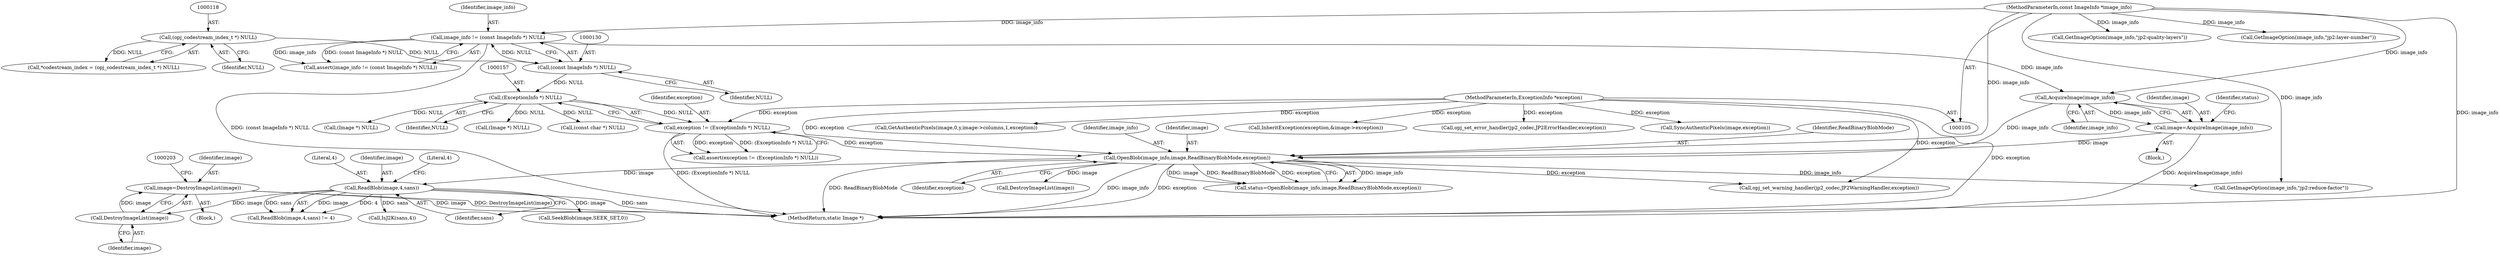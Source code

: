 digraph "0_ImageMagick_b0c5222ce31e8f941fa02ff9c7a040fb2db30dbc@pointer" {
"1000197" [label="(Call,image=DestroyImageList(image))"];
"1000199" [label="(Call,DestroyImageList(image))"];
"1000191" [label="(Call,ReadBlob(image,4,sans))"];
"1000171" [label="(Call,OpenBlob(image_info,image,ReadBinaryBlobMode,exception))"];
"1000167" [label="(Call,AcquireImage(image_info))"];
"1000127" [label="(Call,image_info != (const ImageInfo *) NULL)"];
"1000106" [label="(MethodParameterIn,const ImageInfo *image_info)"];
"1000129" [label="(Call,(const ImageInfo *) NULL)"];
"1000117" [label="(Call,(opj_codestream_index_t *) NULL)"];
"1000165" [label="(Call,image=AcquireImage(image_info))"];
"1000154" [label="(Call,exception != (ExceptionInfo *) NULL)"];
"1000107" [label="(MethodParameterIn,ExceptionInfo *exception)"];
"1000156" [label="(Call,(ExceptionInfo *) NULL)"];
"1000199" [label="(Call,DestroyImageList(image))"];
"1000202" [label="(Call,(Image *) NULL)"];
"1000128" [label="(Identifier,image_info)"];
"1000170" [label="(Identifier,status)"];
"1000166" [label="(Identifier,image)"];
"1000158" [label="(Identifier,NULL)"];
"1000174" [label="(Identifier,ReadBinaryBlobMode)"];
"1000169" [label="(Call,status=OpenBlob(image_info,image,ReadBinaryBlobMode,exception))"];
"1000269" [label="(Call,GetImageOption(image_info,\"jp2:quality-layers\"))"];
"1000107" [label="(MethodParameterIn,ExceptionInfo *exception)"];
"1000153" [label="(Call,assert(exception != (ExceptionInfo *) NULL))"];
"1000186" [label="(Call,(Image *) NULL)"];
"1000207" [label="(Call,SeekBlob(image,SEEK_SET,0))"];
"1000106" [label="(MethodParameterIn,const ImageInfo *image_info)"];
"1000252" [label="(Call,GetImageOption(image_info,\"jp2:reduce-factor\"))"];
"1000194" [label="(Identifier,sans)"];
"1000119" [label="(Identifier,NULL)"];
"1000981" [label="(Call,SyncAuthenticPixels(image,exception))"];
"1000172" [label="(Identifier,image_info)"];
"1000175" [label="(Identifier,exception)"];
"1000197" [label="(Call,image=DestroyImageList(image))"];
"1000239" [label="(Call,opj_set_warning_handler(jp2_codec,JP2WarningHandler,exception))"];
"1000131" [label="(Identifier,NULL)"];
"1000773" [label="(Call,GetAuthenticPixels(image,0,y,image->columns,1,exception))"];
"1001016" [label="(MethodReturn,static Image *)"];
"1000653" [label="(Call,InheritException(exception,&image->exception))"];
"1000126" [label="(Call,assert(image_info != (const ImageInfo *) NULL))"];
"1000191" [label="(Call,ReadBlob(image,4,sans))"];
"1000280" [label="(Call,GetImageOption(image_info,\"jp2:layer-number\"))"];
"1000154" [label="(Call,exception != (ExceptionInfo *) NULL)"];
"1000127" [label="(Call,image_info != (const ImageInfo *) NULL)"];
"1000190" [label="(Call,ReadBlob(image,4,sans) != 4)"];
"1000196" [label="(Block,)"];
"1000155" [label="(Identifier,exception)"];
"1000115" [label="(Call,*codestream_index = (opj_codestream_index_t *) NULL)"];
"1000193" [label="(Literal,4)"];
"1000165" [label="(Call,image=AcquireImage(image_info))"];
"1000156" [label="(Call,(ExceptionInfo *) NULL)"];
"1000192" [label="(Identifier,image)"];
"1000117" [label="(Call,(opj_codestream_index_t *) NULL)"];
"1000183" [label="(Call,DestroyImageList(image))"];
"1000129" [label="(Call,(const ImageInfo *) NULL)"];
"1000200" [label="(Identifier,image)"];
"1000108" [label="(Block,)"];
"1000243" [label="(Call,opj_set_error_handler(jp2_codec,JP2ErrorHandler,exception))"];
"1000167" [label="(Call,AcquireImage(image_info))"];
"1000195" [label="(Literal,4)"];
"1000168" [label="(Identifier,image_info)"];
"1000173" [label="(Identifier,image)"];
"1000198" [label="(Identifier,image)"];
"1000226" [label="(Call,IsJ2K(sans,4))"];
"1000258" [label="(Call,(const char *) NULL)"];
"1000171" [label="(Call,OpenBlob(image_info,image,ReadBinaryBlobMode,exception))"];
"1000197" -> "1000196"  [label="AST: "];
"1000197" -> "1000199"  [label="CFG: "];
"1000198" -> "1000197"  [label="AST: "];
"1000199" -> "1000197"  [label="AST: "];
"1000203" -> "1000197"  [label="CFG: "];
"1000197" -> "1001016"  [label="DDG: DestroyImageList(image)"];
"1000197" -> "1001016"  [label="DDG: image"];
"1000199" -> "1000197"  [label="DDG: image"];
"1000199" -> "1000200"  [label="CFG: "];
"1000200" -> "1000199"  [label="AST: "];
"1000191" -> "1000199"  [label="DDG: image"];
"1000191" -> "1000190"  [label="AST: "];
"1000191" -> "1000194"  [label="CFG: "];
"1000192" -> "1000191"  [label="AST: "];
"1000193" -> "1000191"  [label="AST: "];
"1000194" -> "1000191"  [label="AST: "];
"1000195" -> "1000191"  [label="CFG: "];
"1000191" -> "1001016"  [label="DDG: sans"];
"1000191" -> "1000190"  [label="DDG: image"];
"1000191" -> "1000190"  [label="DDG: 4"];
"1000191" -> "1000190"  [label="DDG: sans"];
"1000171" -> "1000191"  [label="DDG: image"];
"1000191" -> "1000207"  [label="DDG: image"];
"1000191" -> "1000226"  [label="DDG: sans"];
"1000171" -> "1000169"  [label="AST: "];
"1000171" -> "1000175"  [label="CFG: "];
"1000172" -> "1000171"  [label="AST: "];
"1000173" -> "1000171"  [label="AST: "];
"1000174" -> "1000171"  [label="AST: "];
"1000175" -> "1000171"  [label="AST: "];
"1000169" -> "1000171"  [label="CFG: "];
"1000171" -> "1001016"  [label="DDG: image_info"];
"1000171" -> "1001016"  [label="DDG: exception"];
"1000171" -> "1001016"  [label="DDG: ReadBinaryBlobMode"];
"1000171" -> "1000169"  [label="DDG: image_info"];
"1000171" -> "1000169"  [label="DDG: image"];
"1000171" -> "1000169"  [label="DDG: ReadBinaryBlobMode"];
"1000171" -> "1000169"  [label="DDG: exception"];
"1000167" -> "1000171"  [label="DDG: image_info"];
"1000106" -> "1000171"  [label="DDG: image_info"];
"1000165" -> "1000171"  [label="DDG: image"];
"1000154" -> "1000171"  [label="DDG: exception"];
"1000107" -> "1000171"  [label="DDG: exception"];
"1000171" -> "1000183"  [label="DDG: image"];
"1000171" -> "1000239"  [label="DDG: exception"];
"1000171" -> "1000252"  [label="DDG: image_info"];
"1000167" -> "1000165"  [label="AST: "];
"1000167" -> "1000168"  [label="CFG: "];
"1000168" -> "1000167"  [label="AST: "];
"1000165" -> "1000167"  [label="CFG: "];
"1000167" -> "1000165"  [label="DDG: image_info"];
"1000127" -> "1000167"  [label="DDG: image_info"];
"1000106" -> "1000167"  [label="DDG: image_info"];
"1000127" -> "1000126"  [label="AST: "];
"1000127" -> "1000129"  [label="CFG: "];
"1000128" -> "1000127"  [label="AST: "];
"1000129" -> "1000127"  [label="AST: "];
"1000126" -> "1000127"  [label="CFG: "];
"1000127" -> "1001016"  [label="DDG: (const ImageInfo *) NULL"];
"1000127" -> "1000126"  [label="DDG: image_info"];
"1000127" -> "1000126"  [label="DDG: (const ImageInfo *) NULL"];
"1000106" -> "1000127"  [label="DDG: image_info"];
"1000129" -> "1000127"  [label="DDG: NULL"];
"1000106" -> "1000105"  [label="AST: "];
"1000106" -> "1001016"  [label="DDG: image_info"];
"1000106" -> "1000252"  [label="DDG: image_info"];
"1000106" -> "1000269"  [label="DDG: image_info"];
"1000106" -> "1000280"  [label="DDG: image_info"];
"1000129" -> "1000131"  [label="CFG: "];
"1000130" -> "1000129"  [label="AST: "];
"1000131" -> "1000129"  [label="AST: "];
"1000117" -> "1000129"  [label="DDG: NULL"];
"1000129" -> "1000156"  [label="DDG: NULL"];
"1000117" -> "1000115"  [label="AST: "];
"1000117" -> "1000119"  [label="CFG: "];
"1000118" -> "1000117"  [label="AST: "];
"1000119" -> "1000117"  [label="AST: "];
"1000115" -> "1000117"  [label="CFG: "];
"1000117" -> "1000115"  [label="DDG: NULL"];
"1000165" -> "1000108"  [label="AST: "];
"1000166" -> "1000165"  [label="AST: "];
"1000170" -> "1000165"  [label="CFG: "];
"1000165" -> "1001016"  [label="DDG: AcquireImage(image_info)"];
"1000154" -> "1000153"  [label="AST: "];
"1000154" -> "1000156"  [label="CFG: "];
"1000155" -> "1000154"  [label="AST: "];
"1000156" -> "1000154"  [label="AST: "];
"1000153" -> "1000154"  [label="CFG: "];
"1000154" -> "1001016"  [label="DDG: (ExceptionInfo *) NULL"];
"1000154" -> "1000153"  [label="DDG: exception"];
"1000154" -> "1000153"  [label="DDG: (ExceptionInfo *) NULL"];
"1000107" -> "1000154"  [label="DDG: exception"];
"1000156" -> "1000154"  [label="DDG: NULL"];
"1000107" -> "1000105"  [label="AST: "];
"1000107" -> "1001016"  [label="DDG: exception"];
"1000107" -> "1000239"  [label="DDG: exception"];
"1000107" -> "1000243"  [label="DDG: exception"];
"1000107" -> "1000653"  [label="DDG: exception"];
"1000107" -> "1000773"  [label="DDG: exception"];
"1000107" -> "1000981"  [label="DDG: exception"];
"1000156" -> "1000158"  [label="CFG: "];
"1000157" -> "1000156"  [label="AST: "];
"1000158" -> "1000156"  [label="AST: "];
"1000156" -> "1000186"  [label="DDG: NULL"];
"1000156" -> "1000202"  [label="DDG: NULL"];
"1000156" -> "1000258"  [label="DDG: NULL"];
}

